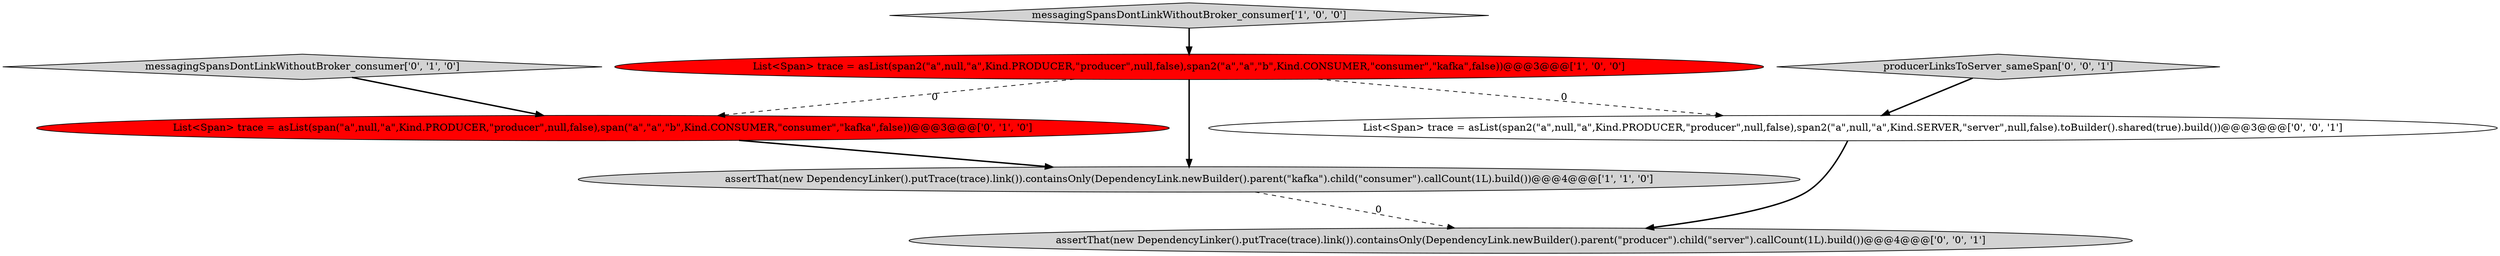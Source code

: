 digraph {
1 [style = filled, label = "assertThat(new DependencyLinker().putTrace(trace).link()).containsOnly(DependencyLink.newBuilder().parent(\"kafka\").child(\"consumer\").callCount(1L).build())@@@4@@@['1', '1', '0']", fillcolor = lightgray, shape = ellipse image = "AAA0AAABBB1BBB"];
2 [style = filled, label = "List<Span> trace = asList(span2(\"a\",null,\"a\",Kind.PRODUCER,\"producer\",null,false),span2(\"a\",\"a\",\"b\",Kind.CONSUMER,\"consumer\",\"kafka\",false))@@@3@@@['1', '0', '0']", fillcolor = red, shape = ellipse image = "AAA1AAABBB1BBB"];
4 [style = filled, label = "messagingSpansDontLinkWithoutBroker_consumer['0', '1', '0']", fillcolor = lightgray, shape = diamond image = "AAA0AAABBB2BBB"];
3 [style = filled, label = "List<Span> trace = asList(span(\"a\",null,\"a\",Kind.PRODUCER,\"producer\",null,false),span(\"a\",\"a\",\"b\",Kind.CONSUMER,\"consumer\",\"kafka\",false))@@@3@@@['0', '1', '0']", fillcolor = red, shape = ellipse image = "AAA1AAABBB2BBB"];
5 [style = filled, label = "producerLinksToServer_sameSpan['0', '0', '1']", fillcolor = lightgray, shape = diamond image = "AAA0AAABBB3BBB"];
6 [style = filled, label = "List<Span> trace = asList(span2(\"a\",null,\"a\",Kind.PRODUCER,\"producer\",null,false),span2(\"a\",null,\"a\",Kind.SERVER,\"server\",null,false).toBuilder().shared(true).build())@@@3@@@['0', '0', '1']", fillcolor = white, shape = ellipse image = "AAA0AAABBB3BBB"];
7 [style = filled, label = "assertThat(new DependencyLinker().putTrace(trace).link()).containsOnly(DependencyLink.newBuilder().parent(\"producer\").child(\"server\").callCount(1L).build())@@@4@@@['0', '0', '1']", fillcolor = lightgray, shape = ellipse image = "AAA0AAABBB3BBB"];
0 [style = filled, label = "messagingSpansDontLinkWithoutBroker_consumer['1', '0', '0']", fillcolor = lightgray, shape = diamond image = "AAA0AAABBB1BBB"];
4->3 [style = bold, label=""];
5->6 [style = bold, label=""];
6->7 [style = bold, label=""];
3->1 [style = bold, label=""];
2->3 [style = dashed, label="0"];
1->7 [style = dashed, label="0"];
2->1 [style = bold, label=""];
0->2 [style = bold, label=""];
2->6 [style = dashed, label="0"];
}

